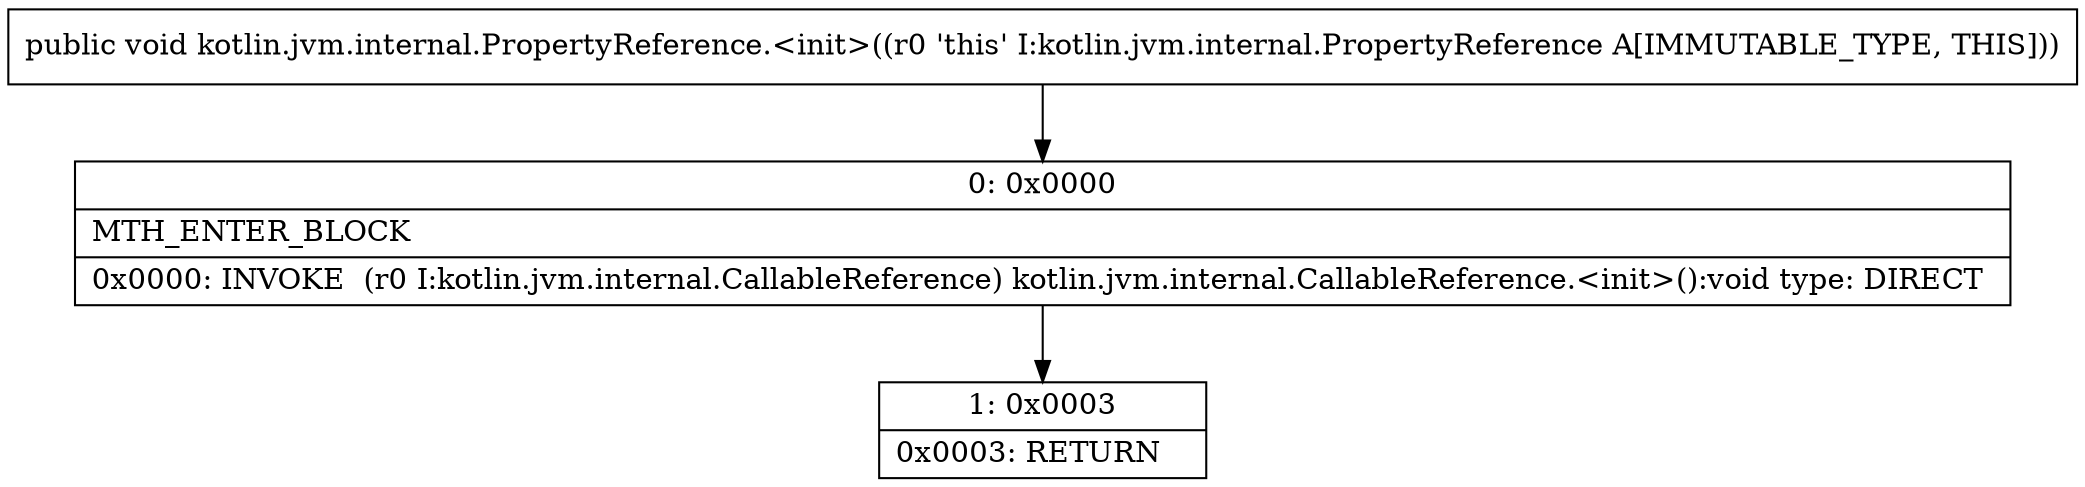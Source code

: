digraph "CFG forkotlin.jvm.internal.PropertyReference.\<init\>()V" {
Node_0 [shape=record,label="{0\:\ 0x0000|MTH_ENTER_BLOCK\l|0x0000: INVOKE  (r0 I:kotlin.jvm.internal.CallableReference) kotlin.jvm.internal.CallableReference.\<init\>():void type: DIRECT \l}"];
Node_1 [shape=record,label="{1\:\ 0x0003|0x0003: RETURN   \l}"];
MethodNode[shape=record,label="{public void kotlin.jvm.internal.PropertyReference.\<init\>((r0 'this' I:kotlin.jvm.internal.PropertyReference A[IMMUTABLE_TYPE, THIS])) }"];
MethodNode -> Node_0;
Node_0 -> Node_1;
}


